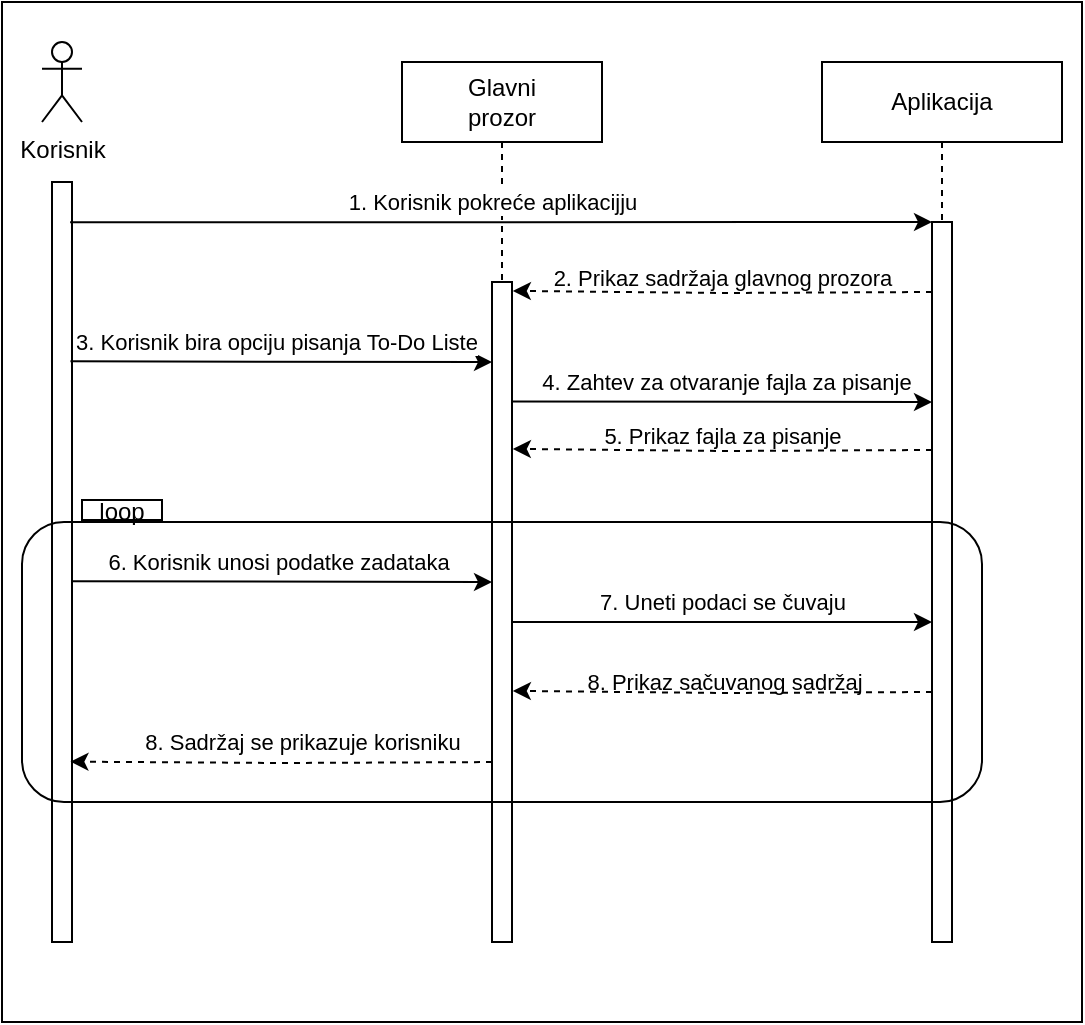 <mxfile version="22.1.3" type="device">
  <diagram id="zjK6OgsOYJaDhMb_vuTh" name="Page-1">
    <mxGraphModel dx="1050" dy="541" grid="1" gridSize="10" guides="1" tooltips="1" connect="1" arrows="1" fold="1" page="1" pageScale="1" pageWidth="827" pageHeight="1169" math="0" shadow="0">
      <root>
        <mxCell id="0" />
        <mxCell id="1" parent="0" />
        <mxCell id="9gInP35kRoFo59r-6vyA-41" value="" style="rounded=0;whiteSpace=wrap;html=1;fillColor=default;" parent="1" vertex="1">
          <mxGeometry x="80" y="10" width="540" height="510" as="geometry" />
        </mxCell>
        <mxCell id="9gInP35kRoFo59r-6vyA-7" value="" style="rounded=0;whiteSpace=wrap;html=1;" parent="1" vertex="1">
          <mxGeometry x="105" y="100" width="10" height="380" as="geometry" />
        </mxCell>
        <mxCell id="9gInP35kRoFo59r-6vyA-8" value="" style="rounded=0;whiteSpace=wrap;html=1;" parent="1" vertex="1">
          <mxGeometry x="325" y="150" width="10" height="330" as="geometry" />
        </mxCell>
        <mxCell id="9gInP35kRoFo59r-6vyA-9" value="" style="rounded=0;whiteSpace=wrap;html=1;" parent="1" vertex="1">
          <mxGeometry x="545" y="120" width="10" height="360" as="geometry" />
        </mxCell>
        <mxCell id="9gInP35kRoFo59r-6vyA-33" value="" style="rounded=1;whiteSpace=wrap;html=1;align=center;labelPosition=center;verticalLabelPosition=middle;verticalAlign=middle;fillColor=none;" parent="1" vertex="1">
          <mxGeometry x="90" y="270" width="480" height="140" as="geometry" />
        </mxCell>
        <mxCell id="9gInP35kRoFo59r-6vyA-1" value="Korisnik&lt;br&gt;" style="shape=umlActor;verticalLabelPosition=bottom;verticalAlign=top;html=1;outlineConnect=0;" parent="1" vertex="1">
          <mxGeometry x="100" y="30" width="20" height="40" as="geometry" />
        </mxCell>
        <mxCell id="9gInP35kRoFo59r-6vyA-13" style="edgeStyle=orthogonalEdgeStyle;rounded=0;orthogonalLoop=1;jettySize=auto;html=1;endArrow=none;endFill=0;dashed=1;" parent="1" source="9gInP35kRoFo59r-6vyA-4" target="9gInP35kRoFo59r-6vyA-8" edge="1">
          <mxGeometry relative="1" as="geometry" />
        </mxCell>
        <mxCell id="9gInP35kRoFo59r-6vyA-4" value="Glavni&lt;br&gt;prozor" style="rounded=0;whiteSpace=wrap;html=1;" parent="1" vertex="1">
          <mxGeometry x="280" y="40" width="100" height="40" as="geometry" />
        </mxCell>
        <mxCell id="9gInP35kRoFo59r-6vyA-17" style="edgeStyle=orthogonalEdgeStyle;rounded=0;orthogonalLoop=1;jettySize=auto;html=1;endArrow=none;endFill=0;dashed=1;" parent="1" source="9gInP35kRoFo59r-6vyA-5" target="9gInP35kRoFo59r-6vyA-9" edge="1">
          <mxGeometry relative="1" as="geometry" />
        </mxCell>
        <mxCell id="9gInP35kRoFo59r-6vyA-5" value="Aplikacija" style="rounded=0;whiteSpace=wrap;html=1;" parent="1" vertex="1">
          <mxGeometry x="490" y="40" width="120" height="40" as="geometry" />
        </mxCell>
        <mxCell id="9gInP35kRoFo59r-6vyA-19" value="1. Korisnik pokreće aplikacijju" style="endArrow=classic;html=1;rounded=0;entryX=0;entryY=0;entryDx=0;entryDy=0;exitX=0.906;exitY=0.053;exitDx=0;exitDy=0;exitPerimeter=0;" parent="1" source="9gInP35kRoFo59r-6vyA-7" target="9gInP35kRoFo59r-6vyA-9" edge="1">
          <mxGeometry x="-0.024" y="10" width="50" height="50" relative="1" as="geometry">
            <mxPoint x="120" y="120" as="sourcePoint" />
            <mxPoint x="540" y="120" as="targetPoint" />
            <mxPoint as="offset" />
          </mxGeometry>
        </mxCell>
        <mxCell id="9gInP35kRoFo59r-6vyA-22" value="&lt;br&gt;&lt;span style=&quot;color: rgb(0, 0, 0); font-family: Helvetica; font-size: 11px; font-style: normal; font-variant-ligatures: normal; font-variant-caps: normal; font-weight: 400; letter-spacing: normal; orphans: 2; text-align: center; text-indent: 0px; text-transform: none; widows: 2; word-spacing: 0px; -webkit-text-stroke-width: 0px; text-decoration-thickness: initial; text-decoration-style: initial; text-decoration-color: initial; float: none; display: inline !important;&quot;&gt;2. Prikaz sadržaja glavnog prozora&lt;/span&gt;" style="edgeStyle=orthogonalEdgeStyle;rounded=0;orthogonalLoop=1;jettySize=auto;html=1;exitX=0;exitY=0.25;exitDx=0;exitDy=0;entryX=1.043;entryY=0.314;entryDx=0;entryDy=0;entryPerimeter=0;dashed=1;labelBackgroundColor=none;verticalAlign=middle;" parent="1" edge="1">
          <mxGeometry x="0.005" y="-14" relative="1" as="geometry">
            <mxPoint x="545" y="155.0" as="sourcePoint" />
            <mxPoint x="335.43" y="154.44" as="targetPoint" />
            <mxPoint as="offset" />
          </mxGeometry>
        </mxCell>
        <mxCell id="9gInP35kRoFo59r-6vyA-24" value="6. Korisnik unosi podatke zadataka" style="endArrow=classic;html=1;rounded=0;entryX=0;entryY=0;entryDx=0;entryDy=0;exitX=1.011;exitY=0.42;exitDx=0;exitDy=0;exitPerimeter=0;" parent="1" edge="1">
          <mxGeometry x="-0.024" y="10" width="50" height="50" relative="1" as="geometry">
            <mxPoint x="115.11" y="299.6" as="sourcePoint" />
            <mxPoint x="325" y="300" as="targetPoint" />
            <mxPoint as="offset" />
          </mxGeometry>
        </mxCell>
        <mxCell id="9gInP35kRoFo59r-6vyA-26" value="7. Uneti podaci se čuvaju" style="edgeStyle=orthogonalEdgeStyle;rounded=0;orthogonalLoop=1;jettySize=auto;html=1;entryX=0;entryY=0.5;entryDx=0;entryDy=0;align=center;labelPosition=center;verticalLabelPosition=middle;verticalAlign=middle;spacing=2;" parent="1" edge="1">
          <mxGeometry x="-0.002" y="10" relative="1" as="geometry">
            <mxPoint x="335" y="320" as="sourcePoint" />
            <mxPoint x="545" y="320" as="targetPoint" />
            <mxPoint as="offset" />
          </mxGeometry>
        </mxCell>
        <mxCell id="9gInP35kRoFo59r-6vyA-27" value="&lt;span style=&quot;color: rgb(0, 0, 0); font-family: Helvetica; font-size: 11px; font-style: normal; font-variant-ligatures: normal; font-variant-caps: normal; font-weight: 400; letter-spacing: normal; orphans: 2; text-align: center; text-indent: 0px; text-transform: none; widows: 2; word-spacing: 0px; -webkit-text-stroke-width: 0px; text-decoration-thickness: initial; text-decoration-style: initial; text-decoration-color: initial; float: none; display: inline !important;&quot;&gt;8. Prikaz sačuvanog sadržaj&lt;/span&gt;" style="edgeStyle=orthogonalEdgeStyle;rounded=0;orthogonalLoop=1;jettySize=auto;html=1;exitX=0;exitY=0.25;exitDx=0;exitDy=0;entryX=1.043;entryY=0.314;entryDx=0;entryDy=0;entryPerimeter=0;dashed=1;labelBackgroundColor=none;verticalAlign=middle;" parent="1" edge="1">
          <mxGeometry x="-0.002" y="-5" relative="1" as="geometry">
            <mxPoint x="545" y="355.0" as="sourcePoint" />
            <mxPoint x="335.43" y="354.44" as="targetPoint" />
            <mxPoint as="offset" />
          </mxGeometry>
        </mxCell>
        <mxCell id="9gInP35kRoFo59r-6vyA-30" value="8. Sadržaj se prikazuje korisniku" style="edgeStyle=orthogonalEdgeStyle;rounded=0;orthogonalLoop=1;jettySize=auto;html=1;entryX=0.922;entryY=0.789;entryDx=0;entryDy=0;entryPerimeter=0;dashed=1;verticalAlign=middle;" parent="1" edge="1">
          <mxGeometry x="-0.102" y="-10" relative="1" as="geometry">
            <mxPoint x="325" y="390.034" as="sourcePoint" />
            <mxPoint x="114.22" y="389.82" as="targetPoint" />
            <mxPoint as="offset" />
          </mxGeometry>
        </mxCell>
        <mxCell id="9gInP35kRoFo59r-6vyA-34" value="loop" style="text;html=1;strokeColor=none;fillColor=none;align=center;verticalAlign=middle;whiteSpace=wrap;rounded=0;" parent="1" vertex="1">
          <mxGeometry x="125" y="260" width="30" height="10" as="geometry" />
        </mxCell>
        <mxCell id="9gInP35kRoFo59r-6vyA-35" value="" style="rounded=0;whiteSpace=wrap;html=1;fillColor=none;" parent="1" vertex="1">
          <mxGeometry x="120" y="259" width="40" height="10" as="geometry" />
        </mxCell>
        <mxCell id="9gInP35kRoFo59r-6vyA-37" value="3. Korisnik bira opciju pisanja To-Do Liste" style="endArrow=classic;html=1;rounded=0;entryX=0;entryY=0;entryDx=0;entryDy=0;exitX=0.922;exitY=0.236;exitDx=0;exitDy=0;exitPerimeter=0;" parent="1" source="9gInP35kRoFo59r-6vyA-7" edge="1">
          <mxGeometry x="-0.024" y="10" width="50" height="50" relative="1" as="geometry">
            <mxPoint x="120" y="190" as="sourcePoint" />
            <mxPoint x="325" y="190" as="targetPoint" />
            <mxPoint as="offset" />
          </mxGeometry>
        </mxCell>
        <mxCell id="9gInP35kRoFo59r-6vyA-38" value="&lt;br&gt;&lt;span style=&quot;color: rgb(0, 0, 0); font-family: Helvetica; font-size: 11px; font-style: normal; font-variant-ligatures: normal; font-variant-caps: normal; font-weight: 400; letter-spacing: normal; orphans: 2; text-align: center; text-indent: 0px; text-transform: none; widows: 2; word-spacing: 0px; -webkit-text-stroke-width: 0px; text-decoration-thickness: initial; text-decoration-style: initial; text-decoration-color: initial; float: none; display: inline !important;&quot;&gt;5. Prikaz fajla za pisanje&lt;/span&gt;" style="edgeStyle=orthogonalEdgeStyle;rounded=0;orthogonalLoop=1;jettySize=auto;html=1;exitX=0;exitY=0.25;exitDx=0;exitDy=0;entryX=1.043;entryY=0.314;entryDx=0;entryDy=0;entryPerimeter=0;dashed=1;labelBackgroundColor=none;verticalAlign=middle;" parent="1" edge="1">
          <mxGeometry x="0.005" y="-14" relative="1" as="geometry">
            <mxPoint x="545" y="234.0" as="sourcePoint" />
            <mxPoint x="335.43" y="233.44" as="targetPoint" />
            <mxPoint as="offset" />
          </mxGeometry>
        </mxCell>
        <mxCell id="9gInP35kRoFo59r-6vyA-39" value="4. Zahtev za otvaranje fajla za pisanje" style="endArrow=classic;html=1;rounded=0;entryX=0;entryY=0;entryDx=0;entryDy=0;exitX=0.967;exitY=0.181;exitDx=0;exitDy=0;exitPerimeter=0;" parent="1" source="9gInP35kRoFo59r-6vyA-8" edge="1">
          <mxGeometry x="0.023" y="10" width="50" height="50" relative="1" as="geometry">
            <mxPoint x="340" y="210" as="sourcePoint" />
            <mxPoint x="545" y="210" as="targetPoint" />
            <mxPoint as="offset" />
          </mxGeometry>
        </mxCell>
      </root>
    </mxGraphModel>
  </diagram>
</mxfile>
